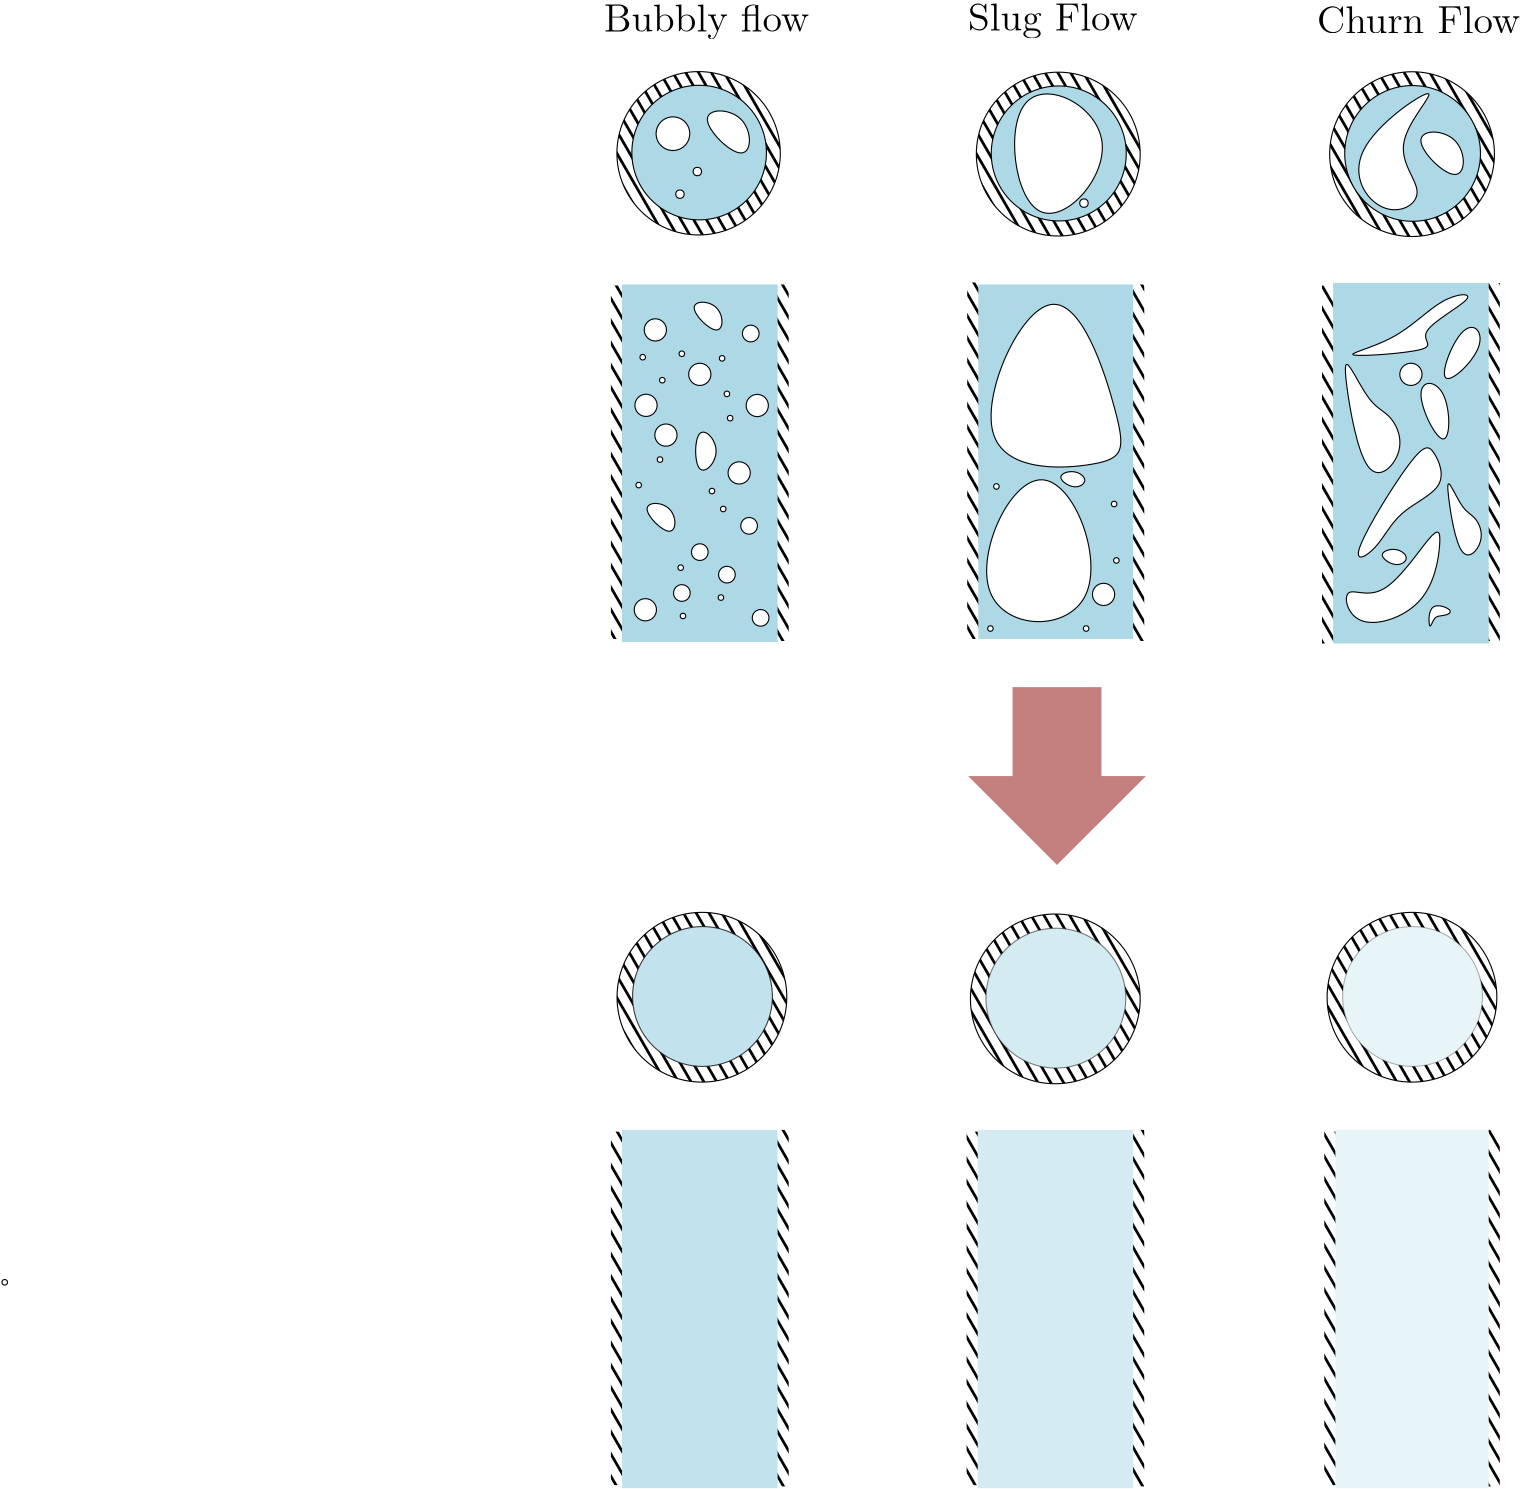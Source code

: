 <?xml version="1.0"?>
<!DOCTYPE ipe SYSTEM "ipe.dtd">
<ipe version="70206" creator="Ipe 7.2.7">
<info created="D:20170501145305" modified="D:20170502094100"/>
<ipestyle name="basic">
<symbol name="arrow/arc(spx)">
<path stroke="sym-stroke" fill="sym-stroke" pen="sym-pen">
0 0 m
-1 0.333 l
-1 -0.333 l
h
</path>
</symbol>
<symbol name="arrow/farc(spx)">
<path stroke="sym-stroke" fill="white" pen="sym-pen">
0 0 m
-1 0.333 l
-1 -0.333 l
h
</path>
</symbol>
<symbol name="arrow/ptarc(spx)">
<path stroke="sym-stroke" fill="sym-stroke" pen="sym-pen">
0 0 m
-1 0.333 l
-0.8 0 l
-1 -0.333 l
h
</path>
</symbol>
<symbol name="arrow/fptarc(spx)">
<path stroke="sym-stroke" fill="white" pen="sym-pen">
0 0 m
-1 0.333 l
-0.8 0 l
-1 -0.333 l
h
</path>
</symbol>
<symbol name="mark/circle(sx)" transformations="translations">
<path fill="sym-stroke">
0.6 0 0 0.6 0 0 e
0.4 0 0 0.4 0 0 e
</path>
</symbol>
<symbol name="mark/disk(sx)" transformations="translations">
<path fill="sym-stroke">
0.6 0 0 0.6 0 0 e
</path>
</symbol>
<symbol name="mark/fdisk(sfx)" transformations="translations">
<group>
<path fill="sym-fill">
0.5 0 0 0.5 0 0 e
</path>
<path fill="sym-stroke" fillrule="eofill">
0.6 0 0 0.6 0 0 e
0.4 0 0 0.4 0 0 e
</path>
</group>
</symbol>
<symbol name="mark/box(sx)" transformations="translations">
<path fill="sym-stroke" fillrule="eofill">
-0.6 -0.6 m
0.6 -0.6 l
0.6 0.6 l
-0.6 0.6 l
h
-0.4 -0.4 m
0.4 -0.4 l
0.4 0.4 l
-0.4 0.4 l
h
</path>
</symbol>
<symbol name="mark/square(sx)" transformations="translations">
<path fill="sym-stroke">
-0.6 -0.6 m
0.6 -0.6 l
0.6 0.6 l
-0.6 0.6 l
h
</path>
</symbol>
<symbol name="mark/fsquare(sfx)" transformations="translations">
<group>
<path fill="sym-fill">
-0.5 -0.5 m
0.5 -0.5 l
0.5 0.5 l
-0.5 0.5 l
h
</path>
<path fill="sym-stroke" fillrule="eofill">
-0.6 -0.6 m
0.6 -0.6 l
0.6 0.6 l
-0.6 0.6 l
h
-0.4 -0.4 m
0.4 -0.4 l
0.4 0.4 l
-0.4 0.4 l
h
</path>
</group>
</symbol>
<symbol name="mark/cross(sx)" transformations="translations">
<group>
<path fill="sym-stroke">
-0.43 -0.57 m
0.57 0.43 l
0.43 0.57 l
-0.57 -0.43 l
h
</path>
<path fill="sym-stroke">
-0.43 0.57 m
0.57 -0.43 l
0.43 -0.57 l
-0.57 0.43 l
h
</path>
</group>
</symbol>
<symbol name="arrow/fnormal(spx)">
<path stroke="sym-stroke" fill="white" pen="sym-pen">
0 0 m
-1 0.333 l
-1 -0.333 l
h
</path>
</symbol>
<symbol name="arrow/pointed(spx)">
<path stroke="sym-stroke" fill="sym-stroke" pen="sym-pen">
0 0 m
-1 0.333 l
-0.8 0 l
-1 -0.333 l
h
</path>
</symbol>
<symbol name="arrow/fpointed(spx)">
<path stroke="sym-stroke" fill="white" pen="sym-pen">
0 0 m
-1 0.333 l
-0.8 0 l
-1 -0.333 l
h
</path>
</symbol>
<symbol name="arrow/linear(spx)">
<path stroke="sym-stroke" pen="sym-pen">
-1 0.333 m
0 0 l
-1 -0.333 l
</path>
</symbol>
<symbol name="arrow/fdouble(spx)">
<path stroke="sym-stroke" fill="white" pen="sym-pen">
0 0 m
-1 0.333 l
-1 -0.333 l
h
-1 0 m
-2 0.333 l
-2 -0.333 l
h
</path>
</symbol>
<symbol name="arrow/double(spx)">
<path stroke="sym-stroke" fill="sym-stroke" pen="sym-pen">
0 0 m
-1 0.333 l
-1 -0.333 l
h
-1 0 m
-2 0.333 l
-2 -0.333 l
h
</path>
</symbol>
<pen name="heavier" value="0.8"/>
<pen name="fat" value="1.2"/>
<pen name="ultrafat" value="2"/>
<symbolsize name="large" value="5"/>
<symbolsize name="small" value="2"/>
<symbolsize name="tiny" value="1.1"/>
<arrowsize name="large" value="10"/>
<arrowsize name="small" value="5"/>
<arrowsize name="tiny" value="3"/>
<color name="red" value="1 0 0"/>
<color name="green" value="0 1 0"/>
<color name="blue" value="0 0 1"/>
<color name="yellow" value="1 1 0"/>
<color name="orange" value="1 0.647 0"/>
<color name="gold" value="1 0.843 0"/>
<color name="purple" value="0.627 0.125 0.941"/>
<color name="gray" value="0.745"/>
<color name="brown" value="0.647 0.165 0.165"/>
<color name="navy" value="0 0 0.502"/>
<color name="pink" value="1 0.753 0.796"/>
<color name="seagreen" value="0.18 0.545 0.341"/>
<color name="turquoise" value="0.251 0.878 0.816"/>
<color name="violet" value="0.933 0.51 0.933"/>
<color name="darkblue" value="0 0 0.545"/>
<color name="darkcyan" value="0 0.545 0.545"/>
<color name="darkgray" value="0.663"/>
<color name="darkgreen" value="0 0.392 0"/>
<color name="darkmagenta" value="0.545 0 0.545"/>
<color name="darkorange" value="1 0.549 0"/>
<color name="darkred" value="0.545 0 0"/>
<color name="lightblue" value="0.678 0.847 0.902"/>
<color name="lightcyan" value="0.878 1 1"/>
<color name="lightgray" value="0.827"/>
<color name="lightgreen" value="0.565 0.933 0.565"/>
<color name="lightyellow" value="1 1 0.878"/>
<dashstyle name="dashed" value="[4] 0"/>
<dashstyle name="dotted" value="[1 3] 0"/>
<dashstyle name="dash dotted" value="[4 2 1 2] 0"/>
<dashstyle name="dash dot dotted" value="[4 2 1 2 1 2] 0"/>
<textsize name="large" value="\large"/>
<textsize name="Large" value="\Large"/>
<textsize name="LARGE" value="\LARGE"/>
<textsize name="huge" value="\huge"/>
<textsize name="Huge" value="\Huge"/>
<textsize name="small" value="\small"/>
<textsize name="footnote" value="\footnotesize"/>
<textsize name="tiny" value="\tiny"/>
<textstyle name="center" begin="\begin{center}" end="\end{center}"/>
<textstyle name="itemize" begin="\begin{itemize}" end="\end{itemize}"/>
<textstyle name="item" begin="\begin{itemize}\item{}" end="\end{itemize}"/>
<gridsize name="4 pts" value="4"/>
<gridsize name="8 pts (~3 mm)" value="8"/>
<gridsize name="16 pts (~6 mm)" value="16"/>
<gridsize name="32 pts (~12 mm)" value="32"/>
<gridsize name="10 pts (~3.5 mm)" value="10"/>
<gridsize name="20 pts (~7 mm)" value="20"/>
<gridsize name="14 pts (~5 mm)" value="14"/>
<gridsize name="28 pts (~10 mm)" value="28"/>
<gridsize name="56 pts (~20 mm)" value="56"/>
<anglesize name="90 deg" value="90"/>
<anglesize name="60 deg" value="60"/>
<anglesize name="45 deg" value="45"/>
<anglesize name="30 deg" value="30"/>
<anglesize name="22.5 deg" value="22.5"/>
<opacity name="10%" value="0.1"/>
<opacity name="30%" value="0.3"/>
<opacity name="50%" value="0.5"/>
<opacity name="75%" value="0.75"/>
<tiling name="falling" angle="-60" step="4" width="1"/>
<tiling name="rising" angle="30" step="4" width="1"/>
</ipestyle>
<page>
<layer name="alpha"/>
<view layers="alpha" active="alpha"/>
<path layer="alpha" matrix="1.57319 0 0 1.57319 -342.455 -398.623" stroke="black" fill="black" tiling="falling">
19.4207 0 0 19.4207 319.872 527.834 e
</path>
<path matrix="1.57319 0 0 1.57319 -342.455 -398.623" fill="white">
16 0 0 16 320 528 e
</path>
<path matrix="1.51411 0 0 1.51411 -324.75 -63.6163" stroke="black" fill="black" tiling="falling">
19.4207 0 0 19.4207 319.872 527.834 e
</path>
<path matrix="1.27273 0 0 0.446834 -36 402.37" fill="lightblue">
132 640 m
132 352 l
176 352 l
176 640 l
h
</path>
<path matrix="1 0 0 0.441901 0 405.183" fill="black" tiling="falling">
128 640 m
128 352 l
132 352 l
132 640 l
h
</path>
<path matrix="1 0 0 0.445639 60 403.135" fill="black" tiling="falling">
128 640 m
128 352 l
132 352 l
132 640 l
h
</path>
<path matrix="0.736892 0 0 0.785265 -18.8477 213.736" stroke="black" fill="white">
240 512
256 528
240 544 u
</path>
<path matrix="1 0 0 1 -136.303 82.1939" stroke="black" fill="white">
288 512
272 528
288 528 u
</path>
<path matrix="1 0 0 1 -150.459 97.2806" stroke="black" fill="1">
3 0 0 3 304 480 e
</path>
<path matrix="1 0 0 1 -144 112" stroke="black" fill="1">
3 0 0 3 304 480 e
</path>
<path matrix="1 0 0 1 -134.236 103.888" stroke="black" fill="1">
3 0 0 3 304 480 e
</path>
<path matrix="1 0 0 1 -195.6 27.2484" stroke="black" fill="1">
4 0 0 4 336 544 e
</path>
<path matrix="1 0 0 1 -188.19 90.1304" stroke="black" fill="1">
4 0 0 4 336 544 e
</path>
<path matrix="1 0 0 1 -195.359 100.844" stroke="black" fill="1">
4 0 0 4 336 544 e
</path>
<path matrix="1 0 0 1 -192 128" stroke="black" fill="1">
4 0 0 4 336 544 e
</path>
<path matrix="1 0 0 1 -176 112" stroke="black" fill="1">
4 0 0 4 336 544 e
</path>
<path matrix="1 0 0 1 -119.35 154.635" stroke="black" fill="1">
288 512
272 528
288 528 u
</path>
<path matrix="1 0 0 1 -139.618 133.977" stroke="black" fill="1">
1 0 0 1 304 480 e
</path>
<path matrix="1 0 0 1 -134.236 168.965" stroke="black" fill="1">
1 0 0 1 304 480 e
</path>
<path matrix="1 0 0 1 -394.226 -150.867" stroke="black" fill="1">
1 0 0 1 304 480 e
</path>
<path matrix="1 0 0 1 -165.994 136.13" stroke="black" fill="1">
1 0 0 1 304 480 e
</path>
<path matrix="1.51411 0 0 1.51411 -324.75 -63.6163" stroke="black" fill="lightblue">
16 0 0 16 320 528 e
</path>
<path matrix="1.51411 0 0 1.51411 -358.415 -81.0413" stroke="black" fill="1">
4 0 0 4 336 544 e
</path>
<path matrix="1 0 0 1 -135.975 181.76" stroke="black" fill="1">
1 0 0 1 304 480 e
</path>
<path matrix="1 0 0 1 -157.506 173.893" stroke="black" fill="1">
1 0 0 1 304 480 e
</path>
<path matrix="1 0 0 1 -150.467 183.416" stroke="black" fill="1">
1 0 0 1 304 480 e
</path>
<path matrix="1 0 0 1 -164.545 182.174" stroke="black" fill="1">
1 0 0 1 304 480 e
</path>
<path matrix="1 0 0 1 -133.076 160.228" stroke="black" fill="1">
1 0 0 1 304 480 e
</path>
<path matrix="1 0 0 1 -158.334 145.322" stroke="black" fill="1">
1 0 0 1 304 480 e
</path>
<path matrix="1 0 0 1 -135.56 127.517" stroke="black" fill="1">
1 0 0 1 304 480 e
</path>
<path matrix="1 0 0 1 -136.389 95.6347" stroke="black" fill="1">
1 0 0 1 304 480 e
</path>
<path matrix="1 0 0 1 -150.053 89.0097" stroke="black" fill="1">
1 0 0 1 304 480 e
</path>
<path matrix="1 0 0 1 -150.881 106.4" stroke="black" fill="1">
1 0 0 1 304 480 e
</path>
<path matrix="1.51411 0 0 1.51411 -301.172 2.23813" stroke="black" fill="1">
1 0 0 1 304 480 e
</path>
<path matrix="1.51411 0 0 1.51411 -307.44 -5.91167" stroke="black" fill="1">
1 0 0 1 304 480 e
</path>
<path matrix="1.51411 0 0 1.51411 -257.191 -47.6082" stroke="black" fill="1">
288 512
272 528
288 528 u
</path>
<path matrix="1.26661 0 0 0.443094 93.076 404.764" fill="lightblue">
132 640 m
132 352 l
176 352 l
176 640 l
h
</path>
<path matrix="1 0 0 0.445639 128.269 403.868" fill="black" tiling="falling">
128 640 m
128 352 l
132 352 l
132 640 l
h
</path>
<path matrix="1 0 0 0.445639 188 403.135" fill="black" tiling="falling">
128 640 m
128 352 l
132 352 l
132 640 l
h
</path>
<path matrix="1.27273 0 0 0.450571 220 400.517" fill="lightblue">
132 640 m
132 352 l
176 352 l
176 640 l
h
</path>
<path matrix="1 0 0 0.447509 256 401.595" fill="black" tiling="falling">
128 640 m
128 352 l
132 352 l
132 640 l
h
</path>
<path matrix="1 0 0 0.447509 316 402.477" fill="black" tiling="falling">
128 640 m
128 352 l
132 352 l
132 640 l
h
</path>
<path matrix="1 0 0 1 80.0003 112" stroke="black" fill="1">
4 0 0 4 336 544 e
</path>
<path matrix="1 0 0 1 144.74 196.566" stroke="black" fill="white">
266.471 470.746
282.619 488.51
298.767 489.048
269.7 473.438
285.31 468.055
238.48 464.825 u
</path>
<path matrix="1 0 0 1 82.8954 134.125" stroke="black" fill="white">
316.531 478.282
332.141 493.893
326.22 507.888
318.684 510.041
310.071 527.804
308.457 524.575 u
</path>
<path matrix="1 0 0 1 72.668 144.352" stroke="black" fill="white">
321.914 417.995
350.443 427.146
354.749 454.06
352.596 457.828
332.679 427.684
317.607 437.911 u
</path>
<path matrix="0.876604 0 0 1.19969 63.2498 61.1448" stroke="black" fill="white">
209.413 419.61
288.002 417.995
251.937 486.895 u
</path>
<path matrix="1 0 0 1 60.8258 127.666" stroke="black" fill="white">
349.904 479.359
369.282 487.433
363.361 501.967
358.517 504.12
329.988 457.828
343.445 464.825 u
</path>
<path matrix="1 0 0 1 5.38282 121.206" stroke="black" fill="white">
405.347 464.825
410.73 468.593
405.347 472.9
397.811 470.208 u
</path>
<path matrix="1 0 0 1 22.6078 119.053" stroke="black" fill="white">
399.426 455.675
409.654 451.907
405.347 449.753
401.579 450.292
399.964 443.294 u
</path>
<path matrix="0.981463 0 0 0.981463 -88.3812 205.004" stroke="black" fill="white">
342.907 422.839
407.5 425.531
410.192 434.682
384.354 513.271 u
</path>
<path matrix="1 0 0 1 -110.348 149.197" stroke="black" fill="white">
405.347 464.825
410.73 468.593
405.347 472.9
397.811 470.208 u
</path>
<path matrix="1 0 0 1 -30.6443 32.7795" stroke="black" fill="1">
4 0 0 4 336 544 e
</path>
<path matrix="1 0 0 1 5.1554 129.322" stroke="black" fill="1">
1 0 0 1 304 480 e
</path>
<path matrix="1 0 0 1 5.96879 109" stroke="black" fill="1">
1 0 0 1 304 480 e
</path>
<path matrix="1 0 0 1 -39.3735 84.4961" stroke="black" fill="1">
1 0 0 1 304 480 e
</path>
<path matrix="1 0 0 1 -4.92351 84.4961" stroke="black" fill="1">
1 0 0 1 304 480 e
</path>
<path matrix="1 0 0 1 -37.2204 135.633" stroke="black" fill="1">
1 0 0 1 304 480 e
</path>
<path matrix="1.51857 0 0 1.51857 -196.698 -66.2632" stroke="black" fill="black" tiling="falling">
19.4207 0 0 19.4207 319.872 527.834 e
</path>
<path matrix="1.51855 0.00862709 -0.00862709 1.51855 -192.151 -69.0334" stroke="black" fill="lightblue">
16 0 0 16 320 528 e
</path>
<path matrix="1.51855 0.00862709 -0.00862709 1.51855 -159.206 -13.8845" stroke="black" fill="1">
1 0 0 1 304 480 e
</path>
<path matrix="1.52708 0 0 1.52708 -72.0542 -70.7685" stroke="black" fill="black" tiling="falling">
19.4207 0 0 19.4207 319.872 527.834 e
</path>
<path matrix="1.52708 0 0 1.52708 -72.0542 -70.7685" stroke="black" fill="lightblue">
16 0 0 16 320 528 e
</path>
<path matrix="1.52708 0 0 1.52708 -3.91613 -62.0568" stroke="black" fill="1">
288 512
272 528
288 528 u
</path>
<path matrix="1.13619 0.00645484 -0.0070471 1.24044 -10.922 -85.0497" stroke="black" fill="white">
248.707 689.289
296.614 666.143
256.782 626.31 u
</path>
<path matrix="1.21574 0 0 1.25899 -182.758 -28.2046" stroke="black" fill="white">
483.936 608.547
499.547 594.551
483.936 586.477
469.941 606.932
507.621 631.693 u
</path>
<text matrix="1 0 0 1 12.9148 296.298" transformations="translations" pos="112.522 483.127" stroke="black" type="label" width="73.94" height="9.962" depth="2.79" valign="baseline" size="Large">Bubbly flow</text>
<text matrix="1 0 0 1 -70.1928 309.594" transformations="translations" pos="326.758 470.208" stroke="black" type="label" width="61.064" height="9.962" depth="2.79" valign="baseline" size="Large">Slug Flow</text>
<text matrix="1 0 0 1 65.6648 290.809" transformations="translations" pos="316.531 487.971" stroke="black" type="label" width="73.16" height="9.963" depth="0" valign="baseline" size="Large">Churn Flow</text>
<path matrix="1 0 0 2 142.296 -401.92" stroke="black" fill="1">
288 512
272 528
288 528 u
</path>
<path matrix="1.27273 0 0 0.447809 -36.0006 97.4021" fill="lightblue" opacity="75%">
132 640 m
132 352 l
176 352 l
176 640 l
h
</path>
<path matrix="1 0 0 0.441901 -0.00015581 100.558" fill="black" tiling="falling">
128 640 m
128 352 l
132 352 l
132 640 l
h
</path>
<path matrix="1 0 0 0.445639 60 98.791" fill="black" tiling="falling">
128 640 m
128 352 l
132 352 l
132 640 l
h
</path>
<path matrix="1.27143 0 0 0.447809 92.228 97.4021" fill="lightblue" opacity="50%">
132 640 m
132 352 l
176 352 l
176 640 l
h
</path>
<path matrix="1 0 0 0.441901 128.057 100.558" fill="black" tiling="falling">
128 640 m
128 352 l
132 352 l
132 640 l
h
</path>
<path matrix="1 0 0 0.445639 188 98.791" fill="black" tiling="falling">
128 640 m
128 352 l
132 352 l
132 640 l
h
</path>
<path matrix="1.25423 0 0 0.447809 223.256 97.4021" fill="lightblue" opacity="30%">
132 640 m
132 352 l
176 352 l
176 640 l
h
</path>
<path matrix="1 0 0 0.441901 256.814 100.558" fill="black" tiling="falling">
128 640 m
128 352 l
132 352 l
132 640 l
h
</path>
<path matrix="1 0 0 0.445639 316 98.791" fill="black" tiling="falling">
128 640 m
128 352 l
132 352 l
132 640 l
h
</path>
<path matrix="1.57319 0 0 1.57319 -342.455 -398.623" stroke="black" fill="lightblue" opacity="75%">
16 0 0 16 320 528 e
</path>
<path matrix="1 0 0 1 0.591716 47.3846" fill="darkred" opacity="50%">
272 496 m
272 464 l
256 464 l
288 432 l
320 464 l
304 464 l
304 496 l
272 496 l
</path>
<path matrix="0.613868 0 0 0.657186 239.279 271.277" stroke="black" fill="white">
316.531 478.282
332.141 493.893
326.22 507.888
318.684 510.041
310.071 527.804
308.457 524.575 u
</path>
<path matrix="0.675968 -0.736931 1.47386 1.35194 -526.874 165.674" stroke="black" fill="1">
288 512
272 528
288 528 u
</path>
<path matrix="1 0 0 1 -155.313 100.781" stroke="black" fill="1">
4 0 0 4 336 544 e
</path>
<path matrix="1 0 0 1 -161.822 76.5204" stroke="black" fill="1">
4 0 0 4 336 544 e
</path>
<path matrix="1 0 0 1 -126.249 121.468" stroke="black" fill="1">
3 0 0 3 304 480 e
</path>
<path matrix="1 0 0 1 -122.107 88.3315" stroke="black" fill="1">
3 0 0 3 304 480 e
</path>
<path matrix="1 0 0 1 -125.657 190.698" stroke="black" fill="1">
3 0 0 3 304 480 e
</path>
<path matrix="1.57319 0 0 1.57319 -215.236 -399.215" stroke="black" fill="black" tiling="falling">
19.4207 0 0 19.4207 319.872 527.834 e
</path>
<path matrix="1.57319 0 0 1.57319 -215.236 -399.215" fill="white">
16 0 0 16 320 528 e
</path>
<path matrix="1.57319 0 0 1.57319 -215.236 -399.215" stroke="black" fill="lightblue" opacity="50%">
16 0 0 16 320 528 e
</path>
<path matrix="1.57319 0 0 1.57319 -86.8341 -398.623" stroke="black" fill="black" tiling="falling">
19.4207 0 0 19.4207 319.872 527.834 e
</path>
<path matrix="1.57319 0 0 1.57319 -86.8341 -398.623" fill="white">
16 0 0 16 320 528 e
</path>
<path matrix="1.57319 0 0 1.57319 -86.8341 -398.623" stroke="black" fill="lightblue" opacity="30%">
16 0 0 16 320 528 e
</path>
</page>
</ipe>

